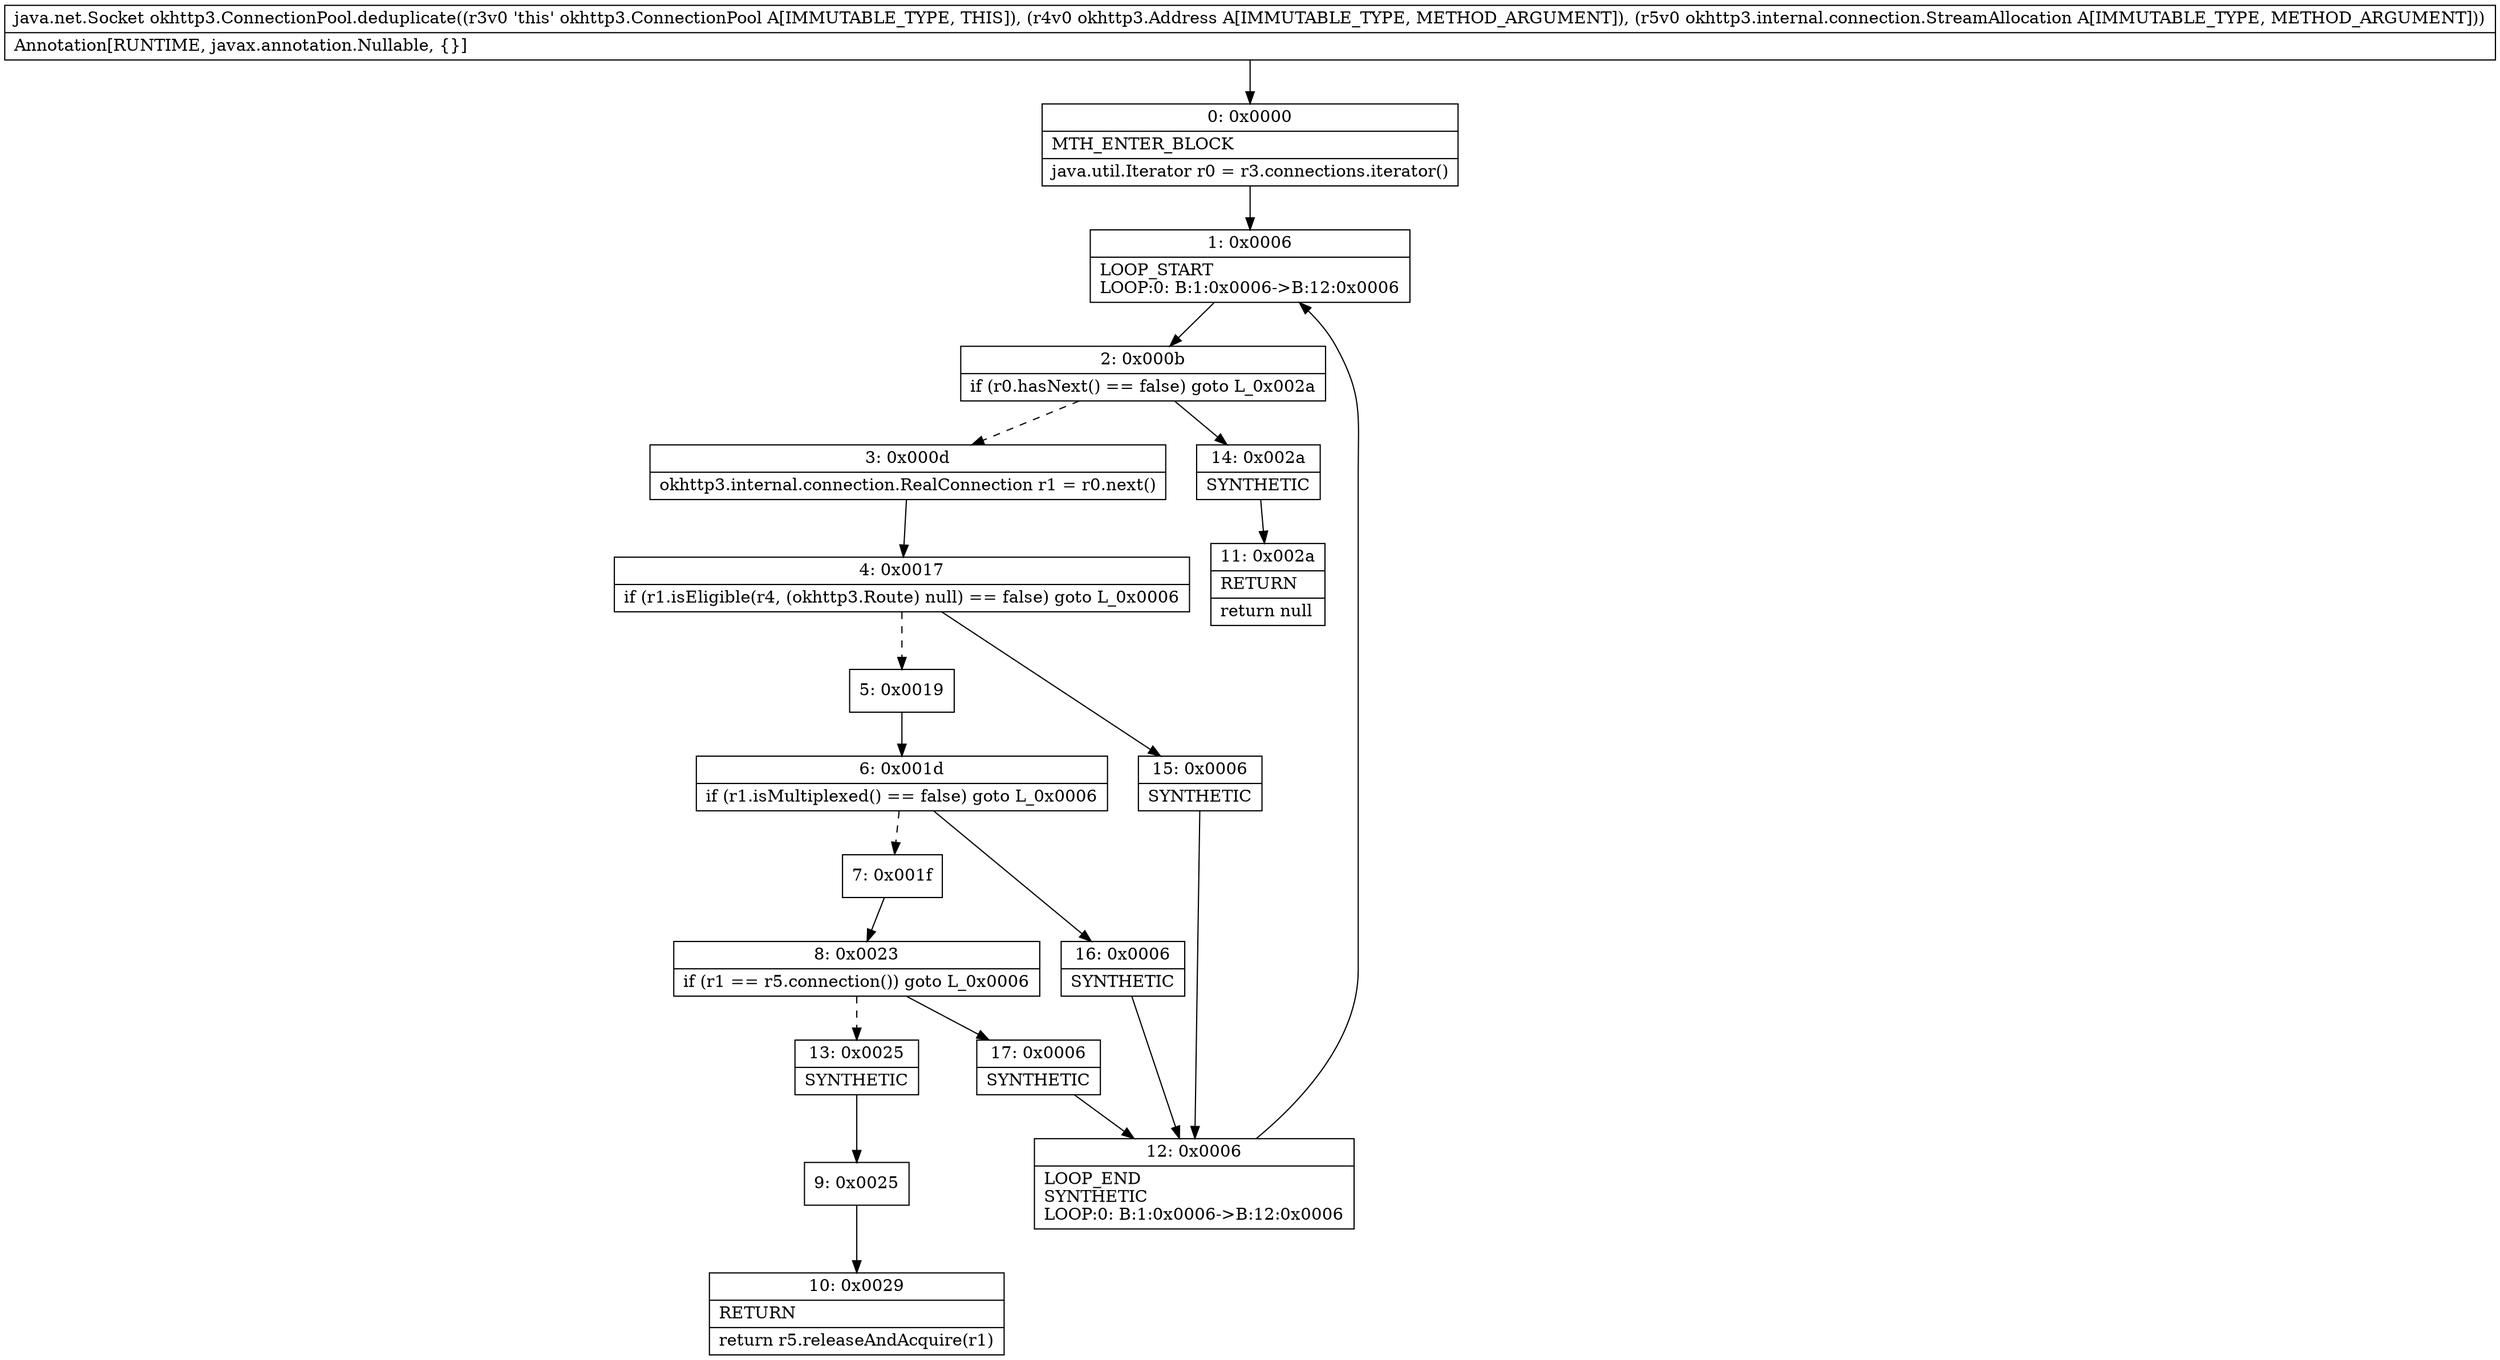 digraph "CFG forokhttp3.ConnectionPool.deduplicate(Lokhttp3\/Address;Lokhttp3\/internal\/connection\/StreamAllocation;)Ljava\/net\/Socket;" {
Node_0 [shape=record,label="{0\:\ 0x0000|MTH_ENTER_BLOCK\l|java.util.Iterator r0 = r3.connections.iterator()\l}"];
Node_1 [shape=record,label="{1\:\ 0x0006|LOOP_START\lLOOP:0: B:1:0x0006\-\>B:12:0x0006\l}"];
Node_2 [shape=record,label="{2\:\ 0x000b|if (r0.hasNext() == false) goto L_0x002a\l}"];
Node_3 [shape=record,label="{3\:\ 0x000d|okhttp3.internal.connection.RealConnection r1 = r0.next()\l}"];
Node_4 [shape=record,label="{4\:\ 0x0017|if (r1.isEligible(r4, (okhttp3.Route) null) == false) goto L_0x0006\l}"];
Node_5 [shape=record,label="{5\:\ 0x0019}"];
Node_6 [shape=record,label="{6\:\ 0x001d|if (r1.isMultiplexed() == false) goto L_0x0006\l}"];
Node_7 [shape=record,label="{7\:\ 0x001f}"];
Node_8 [shape=record,label="{8\:\ 0x0023|if (r1 == r5.connection()) goto L_0x0006\l}"];
Node_9 [shape=record,label="{9\:\ 0x0025}"];
Node_10 [shape=record,label="{10\:\ 0x0029|RETURN\l|return r5.releaseAndAcquire(r1)\l}"];
Node_11 [shape=record,label="{11\:\ 0x002a|RETURN\l|return null\l}"];
Node_12 [shape=record,label="{12\:\ 0x0006|LOOP_END\lSYNTHETIC\lLOOP:0: B:1:0x0006\-\>B:12:0x0006\l}"];
Node_13 [shape=record,label="{13\:\ 0x0025|SYNTHETIC\l}"];
Node_14 [shape=record,label="{14\:\ 0x002a|SYNTHETIC\l}"];
Node_15 [shape=record,label="{15\:\ 0x0006|SYNTHETIC\l}"];
Node_16 [shape=record,label="{16\:\ 0x0006|SYNTHETIC\l}"];
Node_17 [shape=record,label="{17\:\ 0x0006|SYNTHETIC\l}"];
MethodNode[shape=record,label="{java.net.Socket okhttp3.ConnectionPool.deduplicate((r3v0 'this' okhttp3.ConnectionPool A[IMMUTABLE_TYPE, THIS]), (r4v0 okhttp3.Address A[IMMUTABLE_TYPE, METHOD_ARGUMENT]), (r5v0 okhttp3.internal.connection.StreamAllocation A[IMMUTABLE_TYPE, METHOD_ARGUMENT]))  | Annotation[RUNTIME, javax.annotation.Nullable, \{\}]\l}"];
MethodNode -> Node_0;
Node_0 -> Node_1;
Node_1 -> Node_2;
Node_2 -> Node_3[style=dashed];
Node_2 -> Node_14;
Node_3 -> Node_4;
Node_4 -> Node_5[style=dashed];
Node_4 -> Node_15;
Node_5 -> Node_6;
Node_6 -> Node_7[style=dashed];
Node_6 -> Node_16;
Node_7 -> Node_8;
Node_8 -> Node_13[style=dashed];
Node_8 -> Node_17;
Node_9 -> Node_10;
Node_12 -> Node_1;
Node_13 -> Node_9;
Node_14 -> Node_11;
Node_15 -> Node_12;
Node_16 -> Node_12;
Node_17 -> Node_12;
}

